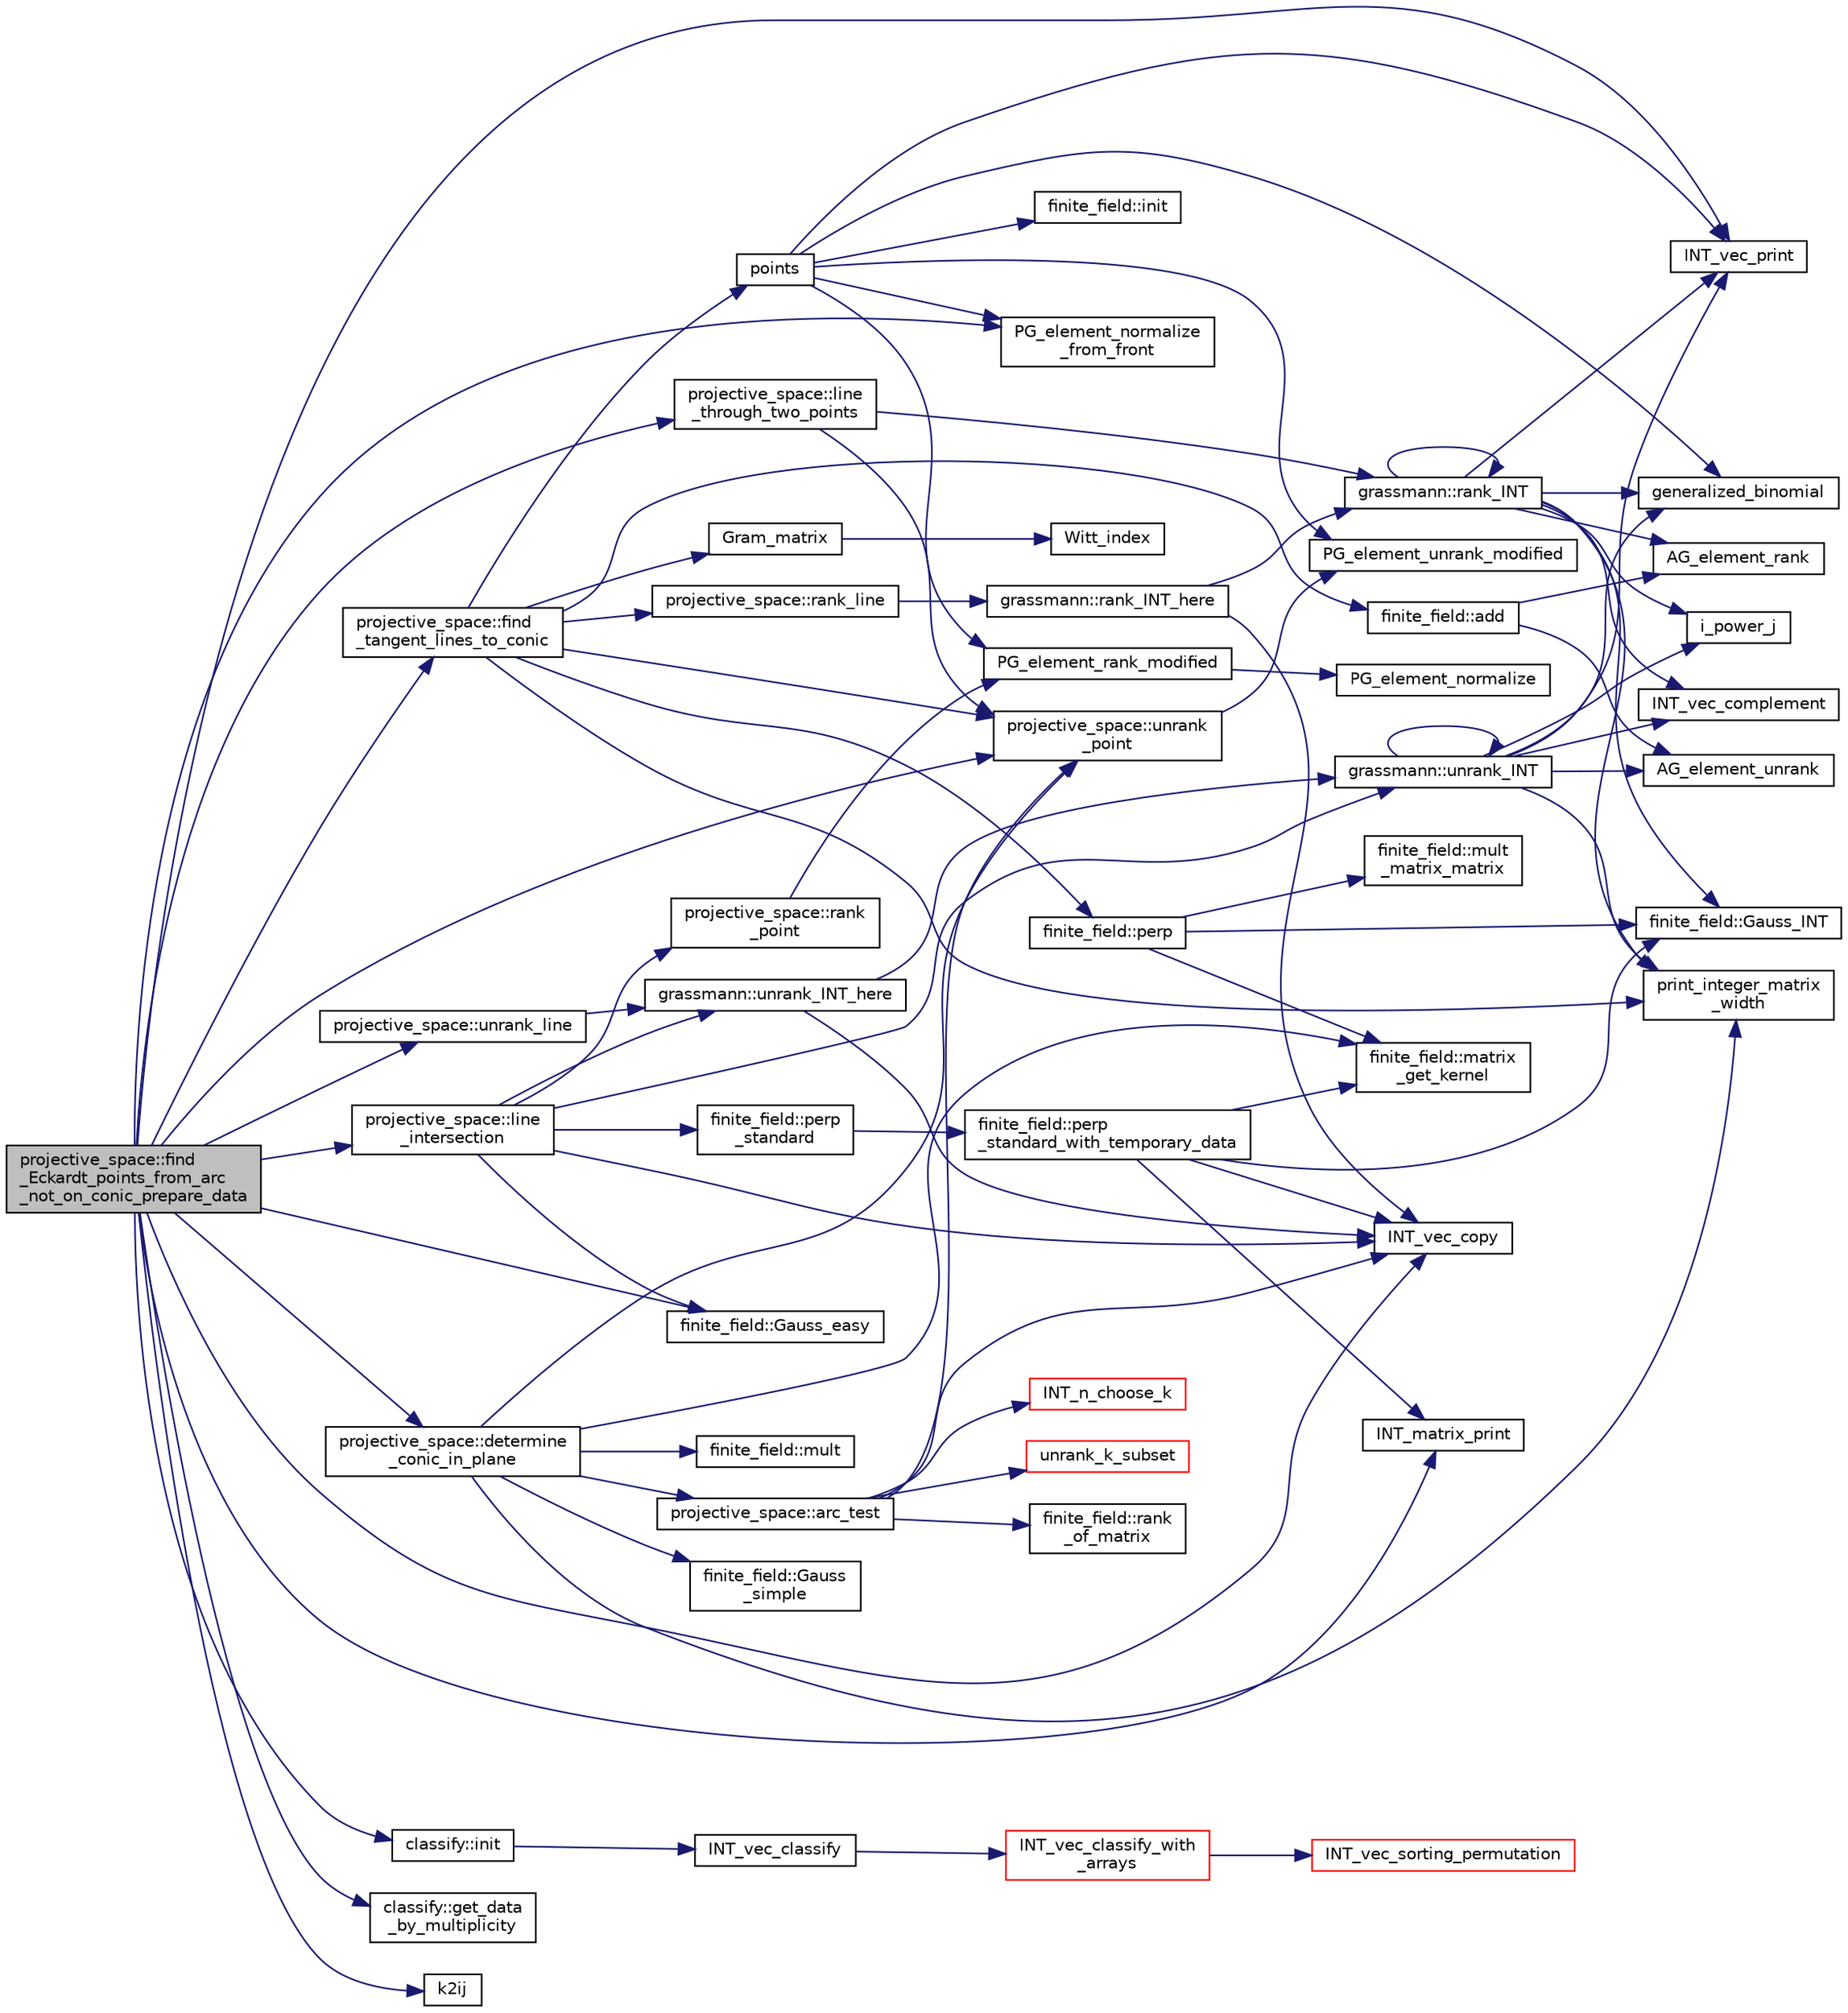 digraph "projective_space::find_Eckardt_points_from_arc_not_on_conic_prepare_data"
{
  edge [fontname="Helvetica",fontsize="10",labelfontname="Helvetica",labelfontsize="10"];
  node [fontname="Helvetica",fontsize="10",shape=record];
  rankdir="LR";
  Node1136 [label="projective_space::find\l_Eckardt_points_from_arc\l_not_on_conic_prepare_data",height=0.2,width=0.4,color="black", fillcolor="grey75", style="filled", fontcolor="black"];
  Node1136 -> Node1137 [color="midnightblue",fontsize="10",style="solid",fontname="Helvetica"];
  Node1137 [label="INT_vec_print",height=0.2,width=0.4,color="black", fillcolor="white", style="filled",URL="$df/dbf/sajeeb_8_c.html#a79a5901af0b47dd0d694109543c027fe"];
  Node1136 -> Node1138 [color="midnightblue",fontsize="10",style="solid",fontname="Helvetica"];
  Node1138 [label="projective_space::line\l_through_two_points",height=0.2,width=0.4,color="black", fillcolor="white", style="filled",URL="$d2/d17/classprojective__space.html#abbf3151422696b42f4c4b0b4090495d6"];
  Node1138 -> Node1139 [color="midnightblue",fontsize="10",style="solid",fontname="Helvetica"];
  Node1139 [label="projective_space::unrank\l_point",height=0.2,width=0.4,color="black", fillcolor="white", style="filled",URL="$d2/d17/classprojective__space.html#a3cb7917af4c5f1590b660d4bf907e0fa"];
  Node1139 -> Node1140 [color="midnightblue",fontsize="10",style="solid",fontname="Helvetica"];
  Node1140 [label="PG_element_unrank_modified",height=0.2,width=0.4,color="black", fillcolor="white", style="filled",URL="$d4/d67/geometry_8h.html#a83ae9b605d496f6a90345303f6efae64"];
  Node1138 -> Node1141 [color="midnightblue",fontsize="10",style="solid",fontname="Helvetica"];
  Node1141 [label="grassmann::rank_INT",height=0.2,width=0.4,color="black", fillcolor="white", style="filled",URL="$df/d02/classgrassmann.html#a1fa95ce7ecebd48b04c7a0dc75491184"];
  Node1141 -> Node1142 [color="midnightblue",fontsize="10",style="solid",fontname="Helvetica"];
  Node1142 [label="print_integer_matrix\l_width",height=0.2,width=0.4,color="black", fillcolor="white", style="filled",URL="$d5/db4/io__and__os_8h.html#aa78f3e73fc2179251bd15adbcc31573f"];
  Node1141 -> Node1143 [color="midnightblue",fontsize="10",style="solid",fontname="Helvetica"];
  Node1143 [label="finite_field::Gauss_INT",height=0.2,width=0.4,color="black", fillcolor="white", style="filled",URL="$df/d5a/classfinite__field.html#adb676d2e80341b53751326e3a58beb11"];
  Node1141 -> Node1137 [color="midnightblue",fontsize="10",style="solid",fontname="Helvetica"];
  Node1141 -> Node1144 [color="midnightblue",fontsize="10",style="solid",fontname="Helvetica"];
  Node1144 [label="INT_vec_complement",height=0.2,width=0.4,color="black", fillcolor="white", style="filled",URL="$d5/db4/io__and__os_8h.html#a2a0a724647575fcd3090c763985eb81a"];
  Node1141 -> Node1145 [color="midnightblue",fontsize="10",style="solid",fontname="Helvetica"];
  Node1145 [label="i_power_j",height=0.2,width=0.4,color="black", fillcolor="white", style="filled",URL="$de/dc5/algebra__and__number__theory_8h.html#a39b321523e8957d701618bb5cac542b5"];
  Node1141 -> Node1146 [color="midnightblue",fontsize="10",style="solid",fontname="Helvetica"];
  Node1146 [label="generalized_binomial",height=0.2,width=0.4,color="black", fillcolor="white", style="filled",URL="$d2/d7c/combinatorics_8_c.html#a24762dc22e45175d18ec1ec1d2556ae8"];
  Node1141 -> Node1141 [color="midnightblue",fontsize="10",style="solid",fontname="Helvetica"];
  Node1141 -> Node1147 [color="midnightblue",fontsize="10",style="solid",fontname="Helvetica"];
  Node1147 [label="AG_element_rank",height=0.2,width=0.4,color="black", fillcolor="white", style="filled",URL="$d4/d67/geometry_8h.html#ab2ac908d07dd8038fd996e26bdc75c17"];
  Node1136 -> Node1148 [color="midnightblue",fontsize="10",style="solid",fontname="Helvetica"];
  Node1148 [label="projective_space::line\l_intersection",height=0.2,width=0.4,color="black", fillcolor="white", style="filled",URL="$d2/d17/classprojective__space.html#addb4eb5baf4a1396e1b3f490bc5e7b9b"];
  Node1148 -> Node1149 [color="midnightblue",fontsize="10",style="solid",fontname="Helvetica"];
  Node1149 [label="grassmann::unrank_INT",height=0.2,width=0.4,color="black", fillcolor="white", style="filled",URL="$df/d02/classgrassmann.html#a32079405b95a6da2ba1420567d762d64"];
  Node1149 -> Node1146 [color="midnightblue",fontsize="10",style="solid",fontname="Helvetica"];
  Node1149 -> Node1145 [color="midnightblue",fontsize="10",style="solid",fontname="Helvetica"];
  Node1149 -> Node1150 [color="midnightblue",fontsize="10",style="solid",fontname="Helvetica"];
  Node1150 [label="AG_element_unrank",height=0.2,width=0.4,color="black", fillcolor="white", style="filled",URL="$d4/d67/geometry_8h.html#a4a33b86c87b2879b97cfa1327abe2885"];
  Node1149 -> Node1137 [color="midnightblue",fontsize="10",style="solid",fontname="Helvetica"];
  Node1149 -> Node1149 [color="midnightblue",fontsize="10",style="solid",fontname="Helvetica"];
  Node1149 -> Node1144 [color="midnightblue",fontsize="10",style="solid",fontname="Helvetica"];
  Node1149 -> Node1142 [color="midnightblue",fontsize="10",style="solid",fontname="Helvetica"];
  Node1148 -> Node1151 [color="midnightblue",fontsize="10",style="solid",fontname="Helvetica"];
  Node1151 [label="finite_field::perp\l_standard",height=0.2,width=0.4,color="black", fillcolor="white", style="filled",URL="$df/d5a/classfinite__field.html#a2f5bc92908aea624a8d9179d2a9ba057"];
  Node1151 -> Node1152 [color="midnightblue",fontsize="10",style="solid",fontname="Helvetica"];
  Node1152 [label="finite_field::perp\l_standard_with_temporary_data",height=0.2,width=0.4,color="black", fillcolor="white", style="filled",URL="$df/d5a/classfinite__field.html#aae3cca9b5f19ae969a9c5349d14f41c0"];
  Node1152 -> Node1153 [color="midnightblue",fontsize="10",style="solid",fontname="Helvetica"];
  Node1153 [label="INT_vec_copy",height=0.2,width=0.4,color="black", fillcolor="white", style="filled",URL="$df/dbf/sajeeb_8_c.html#ac2d875e27e009af6ec04d17254d11075"];
  Node1152 -> Node1154 [color="midnightblue",fontsize="10",style="solid",fontname="Helvetica"];
  Node1154 [label="INT_matrix_print",height=0.2,width=0.4,color="black", fillcolor="white", style="filled",URL="$d5/db4/io__and__os_8h.html#afd4180a24bef3a2b584668a4eaf607ff"];
  Node1152 -> Node1143 [color="midnightblue",fontsize="10",style="solid",fontname="Helvetica"];
  Node1152 -> Node1155 [color="midnightblue",fontsize="10",style="solid",fontname="Helvetica"];
  Node1155 [label="finite_field::matrix\l_get_kernel",height=0.2,width=0.4,color="black", fillcolor="white", style="filled",URL="$df/d5a/classfinite__field.html#ac45780a927cee936df13d04d30d2d248"];
  Node1148 -> Node1156 [color="midnightblue",fontsize="10",style="solid",fontname="Helvetica"];
  Node1156 [label="projective_space::rank\l_point",height=0.2,width=0.4,color="black", fillcolor="white", style="filled",URL="$d2/d17/classprojective__space.html#ae99e357b4a0ada3d5dcd07e13e65326a"];
  Node1156 -> Node1157 [color="midnightblue",fontsize="10",style="solid",fontname="Helvetica"];
  Node1157 [label="PG_element_rank_modified",height=0.2,width=0.4,color="black", fillcolor="white", style="filled",URL="$d4/d67/geometry_8h.html#a9cd1a8bf5b88a038e33862f6c2c3dd36"];
  Node1157 -> Node1158 [color="midnightblue",fontsize="10",style="solid",fontname="Helvetica"];
  Node1158 [label="PG_element_normalize",height=0.2,width=0.4,color="black", fillcolor="white", style="filled",URL="$df/de4/projective_8_c.html#a5a4c3c1158bad6bab0d786c616bd0996"];
  Node1148 -> Node1159 [color="midnightblue",fontsize="10",style="solid",fontname="Helvetica"];
  Node1159 [label="grassmann::unrank_INT_here",height=0.2,width=0.4,color="black", fillcolor="white", style="filled",URL="$df/d02/classgrassmann.html#aa51bb30ed0feb7ad87d500b76e0b3cbe"];
  Node1159 -> Node1149 [color="midnightblue",fontsize="10",style="solid",fontname="Helvetica"];
  Node1159 -> Node1153 [color="midnightblue",fontsize="10",style="solid",fontname="Helvetica"];
  Node1148 -> Node1153 [color="midnightblue",fontsize="10",style="solid",fontname="Helvetica"];
  Node1148 -> Node1160 [color="midnightblue",fontsize="10",style="solid",fontname="Helvetica"];
  Node1160 [label="finite_field::Gauss_easy",height=0.2,width=0.4,color="black", fillcolor="white", style="filled",URL="$df/d5a/classfinite__field.html#a32761bf6c4a41f24b7193352127db8e7"];
  Node1136 -> Node1161 [color="midnightblue",fontsize="10",style="solid",fontname="Helvetica"];
  Node1161 [label="classify::init",height=0.2,width=0.4,color="black", fillcolor="white", style="filled",URL="$d9/d43/classclassify.html#afc24c64267d646d1f83ea39a7c66bde3"];
  Node1161 -> Node1162 [color="midnightblue",fontsize="10",style="solid",fontname="Helvetica"];
  Node1162 [label="INT_vec_classify",height=0.2,width=0.4,color="black", fillcolor="white", style="filled",URL="$d5/de2/foundations_2data__structures_2data__structures_8h.html#ad4176bee048e4f036f8b9d6dd986e0f9"];
  Node1162 -> Node1163 [color="midnightblue",fontsize="10",style="solid",fontname="Helvetica"];
  Node1163 [label="INT_vec_classify_with\l_arrays",height=0.2,width=0.4,color="red", fillcolor="white", style="filled",URL="$d4/dd7/sorting_8_c.html#a1b3700c1d369b8a37593a1c2f31cc9d7"];
  Node1163 -> Node1164 [color="midnightblue",fontsize="10",style="solid",fontname="Helvetica"];
  Node1164 [label="INT_vec_sorting_permutation",height=0.2,width=0.4,color="red", fillcolor="white", style="filled",URL="$d4/dd7/sorting_8_c.html#a10768733e01e8c9ded3c886e6ddb671e"];
  Node1136 -> Node1174 [color="midnightblue",fontsize="10",style="solid",fontname="Helvetica"];
  Node1174 [label="classify::get_data\l_by_multiplicity",height=0.2,width=0.4,color="black", fillcolor="white", style="filled",URL="$d9/d43/classclassify.html#aabcac177dd0cd34178da9a0e9252d5d9"];
  Node1136 -> Node1153 [color="midnightblue",fontsize="10",style="solid",fontname="Helvetica"];
  Node1136 -> Node1175 [color="midnightblue",fontsize="10",style="solid",fontname="Helvetica"];
  Node1175 [label="k2ij",height=0.2,width=0.4,color="black", fillcolor="white", style="filled",URL="$df/dbf/sajeeb_8_c.html#a94379148acec1c2aeedad1903aa0756a"];
  Node1136 -> Node1176 [color="midnightblue",fontsize="10",style="solid",fontname="Helvetica"];
  Node1176 [label="projective_space::determine\l_conic_in_plane",height=0.2,width=0.4,color="black", fillcolor="white", style="filled",URL="$d2/d17/classprojective__space.html#ad37dfe343cac13cc6c90e1fabf77ce14"];
  Node1176 -> Node1177 [color="midnightblue",fontsize="10",style="solid",fontname="Helvetica"];
  Node1177 [label="projective_space::arc_test",height=0.2,width=0.4,color="black", fillcolor="white", style="filled",URL="$d2/d17/classprojective__space.html#a065c2c15235080040332e0b5ea5b5a60"];
  Node1177 -> Node1139 [color="midnightblue",fontsize="10",style="solid",fontname="Helvetica"];
  Node1177 -> Node1178 [color="midnightblue",fontsize="10",style="solid",fontname="Helvetica"];
  Node1178 [label="INT_n_choose_k",height=0.2,width=0.4,color="red", fillcolor="white", style="filled",URL="$d2/d7c/combinatorics_8_c.html#aa74adc702e59feadb839f44c0aaec8f6"];
  Node1177 -> Node1180 [color="midnightblue",fontsize="10",style="solid",fontname="Helvetica"];
  Node1180 [label="unrank_k_subset",height=0.2,width=0.4,color="red", fillcolor="white", style="filled",URL="$d2/d7c/combinatorics_8_c.html#a709dbec12f4da5bb02b9352d45a2c77d"];
  Node1177 -> Node1153 [color="midnightblue",fontsize="10",style="solid",fontname="Helvetica"];
  Node1177 -> Node1181 [color="midnightblue",fontsize="10",style="solid",fontname="Helvetica"];
  Node1181 [label="finite_field::rank\l_of_matrix",height=0.2,width=0.4,color="black", fillcolor="white", style="filled",URL="$df/d5a/classfinite__field.html#ab66d0dc9e1c186422ef4988283e41b6f"];
  Node1176 -> Node1139 [color="midnightblue",fontsize="10",style="solid",fontname="Helvetica"];
  Node1176 -> Node1142 [color="midnightblue",fontsize="10",style="solid",fontname="Helvetica"];
  Node1176 -> Node1182 [color="midnightblue",fontsize="10",style="solid",fontname="Helvetica"];
  Node1182 [label="finite_field::mult",height=0.2,width=0.4,color="black", fillcolor="white", style="filled",URL="$df/d5a/classfinite__field.html#a24fb5917aa6d4d656fd855b7f44a13b0"];
  Node1176 -> Node1183 [color="midnightblue",fontsize="10",style="solid",fontname="Helvetica"];
  Node1183 [label="finite_field::Gauss\l_simple",height=0.2,width=0.4,color="black", fillcolor="white", style="filled",URL="$df/d5a/classfinite__field.html#aba4950590e24a1ce323f292cf47b3307"];
  Node1176 -> Node1155 [color="midnightblue",fontsize="10",style="solid",fontname="Helvetica"];
  Node1136 -> Node1184 [color="midnightblue",fontsize="10",style="solid",fontname="Helvetica"];
  Node1184 [label="PG_element_normalize\l_from_front",height=0.2,width=0.4,color="black", fillcolor="white", style="filled",URL="$d4/d67/geometry_8h.html#af675caf5f9975573455c8d93cb56bf95"];
  Node1136 -> Node1185 [color="midnightblue",fontsize="10",style="solid",fontname="Helvetica"];
  Node1185 [label="projective_space::find\l_tangent_lines_to_conic",height=0.2,width=0.4,color="black", fillcolor="white", style="filled",URL="$d2/d17/classprojective__space.html#a5466280662eb757e4361e5b91e9a3b0b"];
  Node1185 -> Node1186 [color="midnightblue",fontsize="10",style="solid",fontname="Helvetica"];
  Node1186 [label="Gram_matrix",height=0.2,width=0.4,color="black", fillcolor="white", style="filled",URL="$d4/d67/geometry_8h.html#ac12dc10369b65c42bea69e71edb126a1"];
  Node1186 -> Node1187 [color="midnightblue",fontsize="10",style="solid",fontname="Helvetica"];
  Node1187 [label="Witt_index",height=0.2,width=0.4,color="black", fillcolor="white", style="filled",URL="$db/da0/lib_2foundations_2geometry_2orthogonal__points_8_c.html#ab3483ecb9859a6758f82b5327da50534"];
  Node1185 -> Node1188 [color="midnightblue",fontsize="10",style="solid",fontname="Helvetica"];
  Node1188 [label="finite_field::add",height=0.2,width=0.4,color="black", fillcolor="white", style="filled",URL="$df/d5a/classfinite__field.html#a8f12328a27500f3c7be0c849ebbc9d14"];
  Node1188 -> Node1150 [color="midnightblue",fontsize="10",style="solid",fontname="Helvetica"];
  Node1188 -> Node1147 [color="midnightblue",fontsize="10",style="solid",fontname="Helvetica"];
  Node1185 -> Node1139 [color="midnightblue",fontsize="10",style="solid",fontname="Helvetica"];
  Node1185 -> Node1189 [color="midnightblue",fontsize="10",style="solid",fontname="Helvetica"];
  Node1189 [label="points",height=0.2,width=0.4,color="black", fillcolor="white", style="filled",URL="$d7/d83/points_8_c.html#a8a498513b4415e1a4628a70fb6b26817"];
  Node1189 -> Node1190 [color="midnightblue",fontsize="10",style="solid",fontname="Helvetica"];
  Node1190 [label="finite_field::init",height=0.2,width=0.4,color="black", fillcolor="white", style="filled",URL="$df/d5a/classfinite__field.html#a13e75e8165b27464935b50368ee8313c"];
  Node1189 -> Node1146 [color="midnightblue",fontsize="10",style="solid",fontname="Helvetica"];
  Node1189 -> Node1140 [color="midnightblue",fontsize="10",style="solid",fontname="Helvetica"];
  Node1189 -> Node1137 [color="midnightblue",fontsize="10",style="solid",fontname="Helvetica"];
  Node1189 -> Node1184 [color="midnightblue",fontsize="10",style="solid",fontname="Helvetica"];
  Node1189 -> Node1157 [color="midnightblue",fontsize="10",style="solid",fontname="Helvetica"];
  Node1185 -> Node1191 [color="midnightblue",fontsize="10",style="solid",fontname="Helvetica"];
  Node1191 [label="finite_field::perp",height=0.2,width=0.4,color="black", fillcolor="white", style="filled",URL="$df/d5a/classfinite__field.html#a7f4cbb62d037e07893f3c868eea3b818"];
  Node1191 -> Node1192 [color="midnightblue",fontsize="10",style="solid",fontname="Helvetica"];
  Node1192 [label="finite_field::mult\l_matrix_matrix",height=0.2,width=0.4,color="black", fillcolor="white", style="filled",URL="$df/d5a/classfinite__field.html#a5e28706b815838d0ec34de1fa74bc3c4"];
  Node1191 -> Node1143 [color="midnightblue",fontsize="10",style="solid",fontname="Helvetica"];
  Node1191 -> Node1155 [color="midnightblue",fontsize="10",style="solid",fontname="Helvetica"];
  Node1185 -> Node1142 [color="midnightblue",fontsize="10",style="solid",fontname="Helvetica"];
  Node1185 -> Node1193 [color="midnightblue",fontsize="10",style="solid",fontname="Helvetica"];
  Node1193 [label="projective_space::rank_line",height=0.2,width=0.4,color="black", fillcolor="white", style="filled",URL="$d2/d17/classprojective__space.html#a13922a8a1d53b619956470bd7e0b04ab"];
  Node1193 -> Node1194 [color="midnightblue",fontsize="10",style="solid",fontname="Helvetica"];
  Node1194 [label="grassmann::rank_INT_here",height=0.2,width=0.4,color="black", fillcolor="white", style="filled",URL="$df/d02/classgrassmann.html#aaeab144aec85ec523f5a4d614a86d8d7"];
  Node1194 -> Node1153 [color="midnightblue",fontsize="10",style="solid",fontname="Helvetica"];
  Node1194 -> Node1141 [color="midnightblue",fontsize="10",style="solid",fontname="Helvetica"];
  Node1136 -> Node1195 [color="midnightblue",fontsize="10",style="solid",fontname="Helvetica"];
  Node1195 [label="projective_space::unrank_line",height=0.2,width=0.4,color="black", fillcolor="white", style="filled",URL="$d2/d17/classprojective__space.html#abdc61b40bc8adc18628e1d3a1755dcae"];
  Node1195 -> Node1159 [color="midnightblue",fontsize="10",style="solid",fontname="Helvetica"];
  Node1136 -> Node1154 [color="midnightblue",fontsize="10",style="solid",fontname="Helvetica"];
  Node1136 -> Node1139 [color="midnightblue",fontsize="10",style="solid",fontname="Helvetica"];
  Node1136 -> Node1160 [color="midnightblue",fontsize="10",style="solid",fontname="Helvetica"];
}
